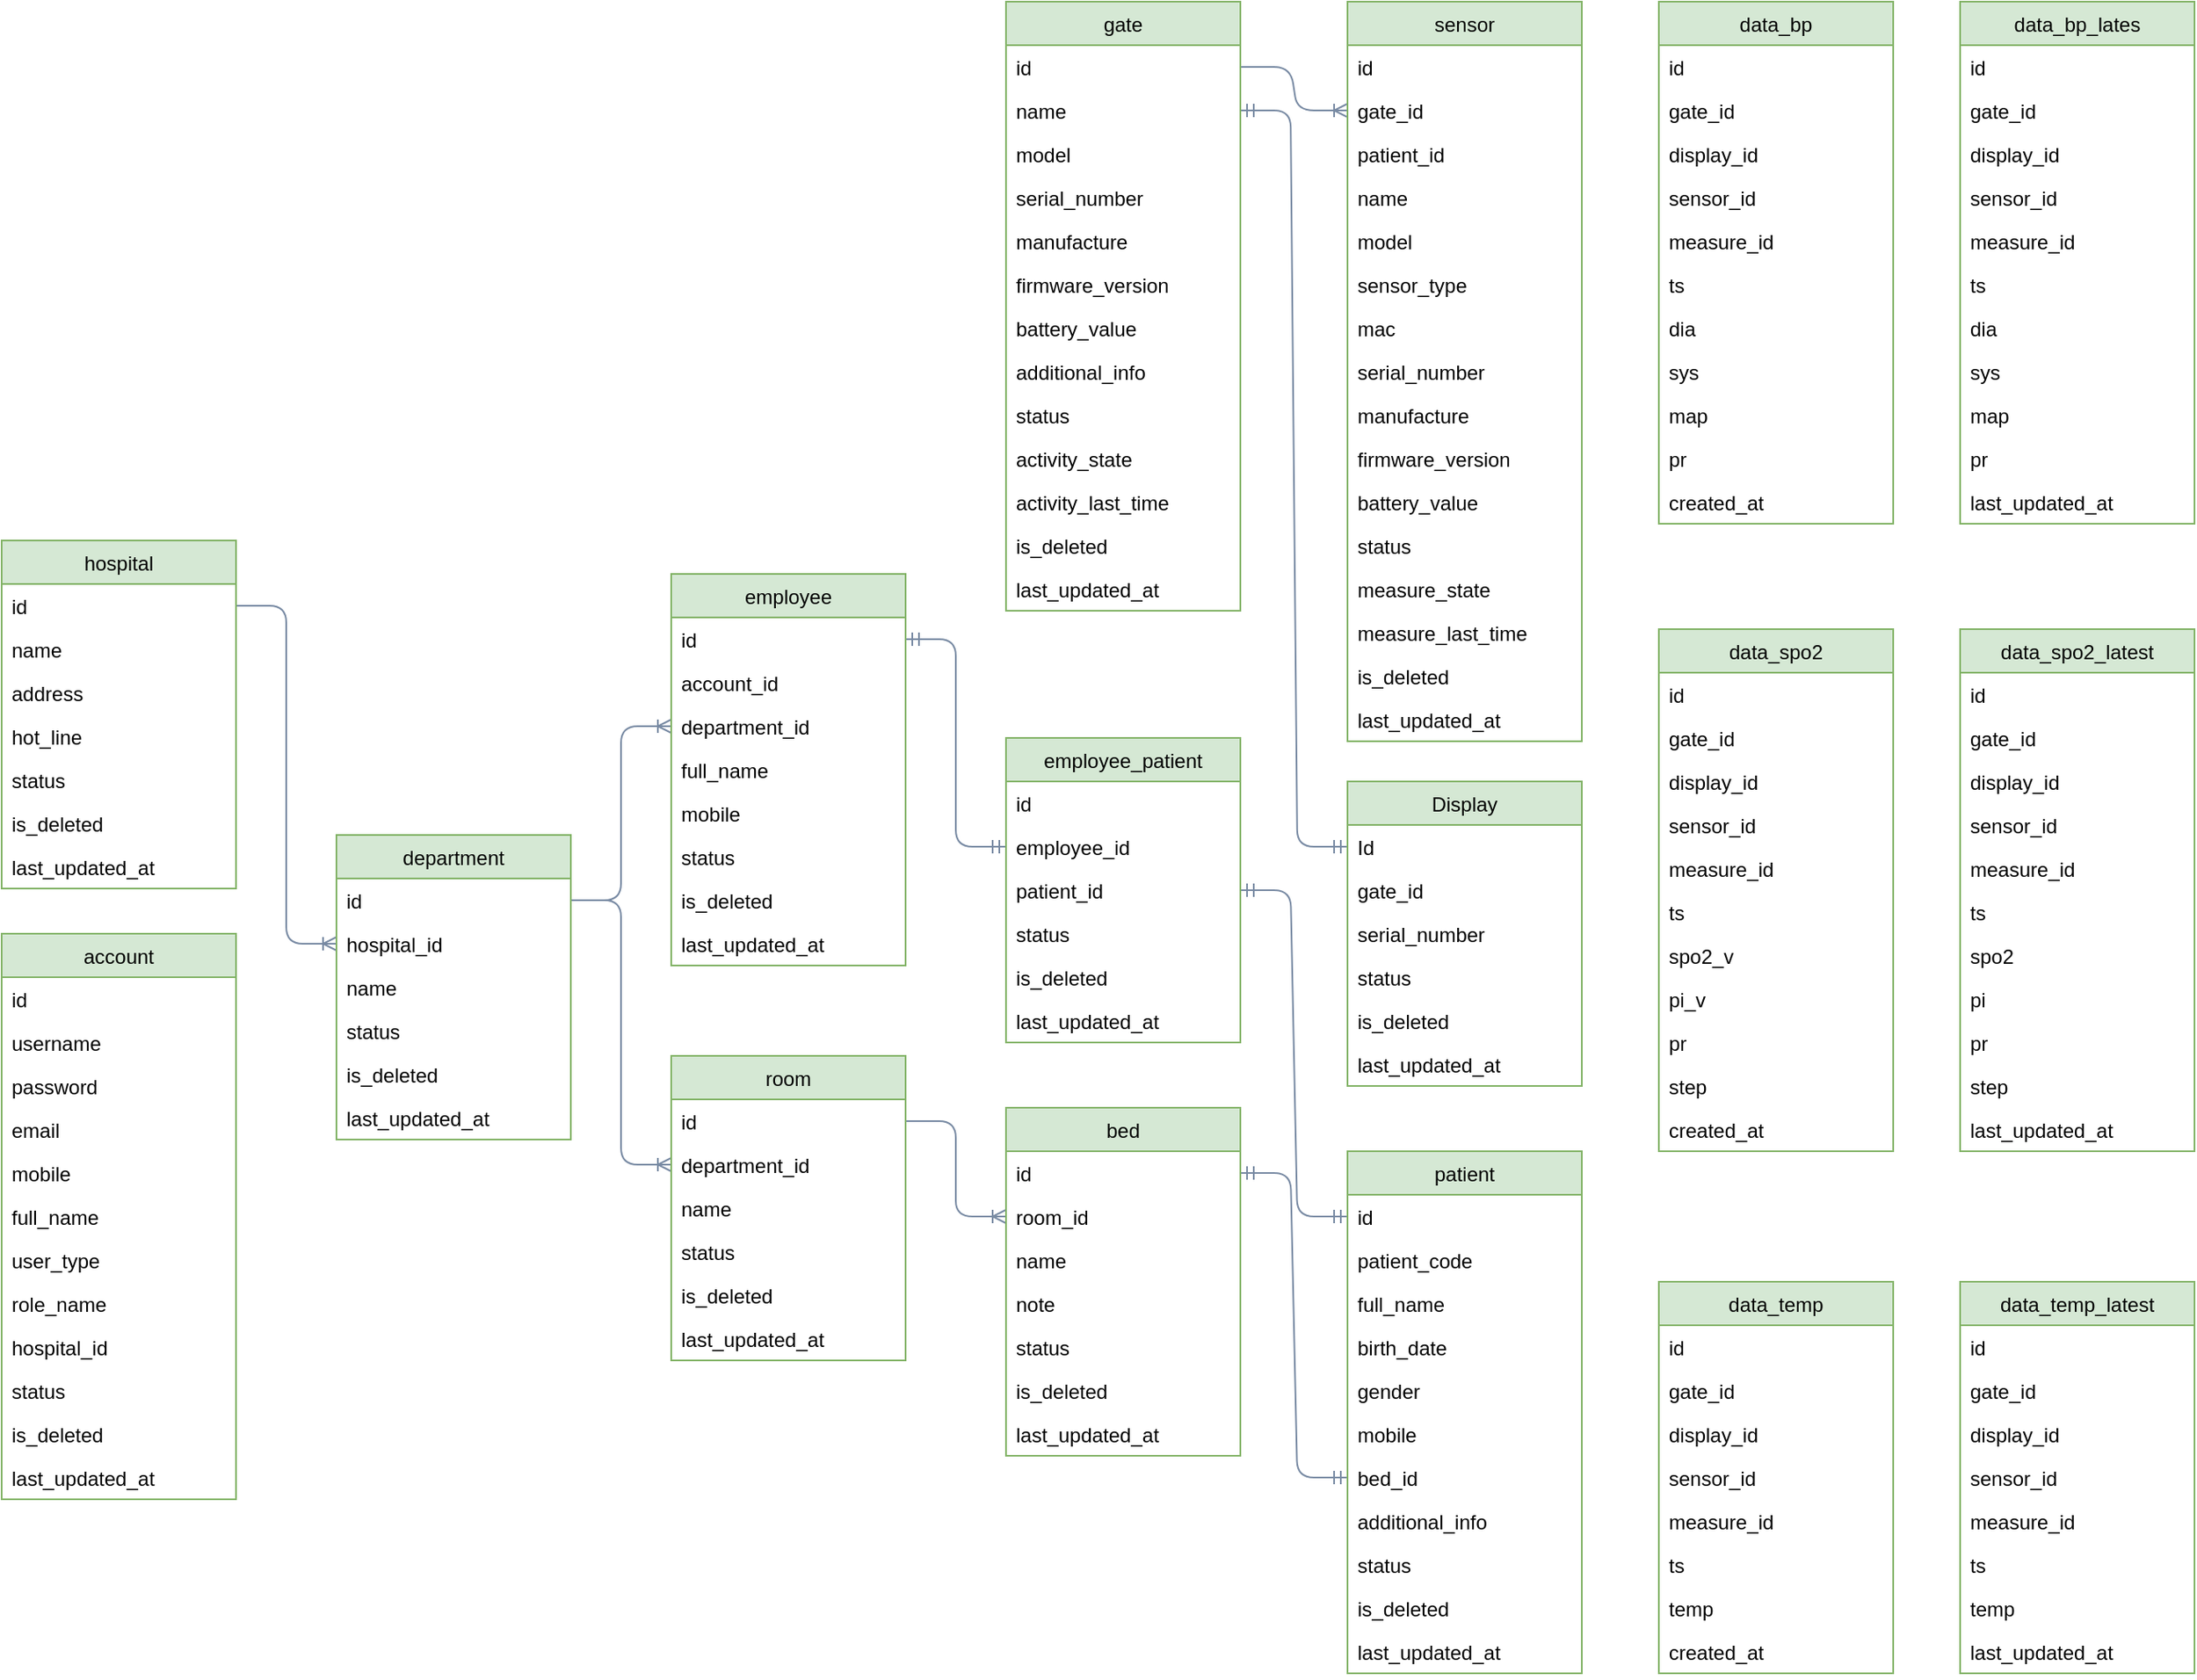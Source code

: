 <mxfile version="13.7.9" type="device"><diagram id="C5RBs43oDa-KdzZeNtuy" name="Page-1"><mxGraphModel dx="1851" dy="1761" grid="1" gridSize="10" guides="1" tooltips="1" connect="1" arrows="1" fold="1" page="1" pageScale="1" pageWidth="827" pageHeight="1169" math="0" shadow="0"><root><mxCell id="WIyWlLk6GJQsqaUBKTNV-0"/><mxCell id="WIyWlLk6GJQsqaUBKTNV-1" parent="WIyWlLk6GJQsqaUBKTNV-0"/><mxCell id="aF7vMDy2un4p1cmMdokC-149" style="edgeStyle=none;rounded=1;sketch=0;orthogonalLoop=1;jettySize=auto;html=1;exitX=0.75;exitY=0;exitDx=0;exitDy=0;strokeColor=#788AA3;fillColor=#B2C9AB;fontColor=#46495D;" parent="WIyWlLk6GJQsqaUBKTNV-1" source="aF7vMDy2un4p1cmMdokC-70" target="aF7vMDy2un4p1cmMdokC-70" edge="1"><mxGeometry relative="1" as="geometry"/></mxCell><mxCell id="aF7vMDy2un4p1cmMdokC-151" value="" style="edgeStyle=entityRelationEdgeStyle;fontSize=12;html=1;endArrow=ERmandOne;startArrow=ERmandOne;strokeColor=#788AA3;fillColor=#B2C9AB;exitX=1;exitY=0.5;exitDx=0;exitDy=0;entryX=0;entryY=0.5;entryDx=0;entryDy=0;" parent="WIyWlLk6GJQsqaUBKTNV-1" target="aF7vMDy2un4p1cmMdokC-33" edge="1"><mxGeometry width="100" height="100" relative="1" as="geometry"><mxPoint x="210" y="-235" as="sourcePoint"/><mxPoint x="70" y="-251" as="targetPoint"/></mxGeometry></mxCell><mxCell id="aF7vMDy2un4p1cmMdokC-152" value="" style="edgeStyle=entityRelationEdgeStyle;fontSize=12;html=1;endArrow=ERoneToMany;strokeColor=#788AA3;fillColor=#B2C9AB;exitX=1;exitY=0.5;exitDx=0;exitDy=0;entryX=0;entryY=0.5;entryDx=0;entryDy=0;" parent="WIyWlLk6GJQsqaUBKTNV-1" source="aF7vMDy2un4p1cmMdokC-119" target="aF7vMDy2un4p1cmMdokC-135" edge="1"><mxGeometry width="100" height="100" relative="1" as="geometry"><mxPoint x="200" y="210" as="sourcePoint"/><mxPoint x="300" y="110" as="targetPoint"/></mxGeometry></mxCell><mxCell id="aF7vMDy2un4p1cmMdokC-231" value="" style="edgeStyle=entityRelationEdgeStyle;fontSize=12;html=1;endArrow=ERmandOne;startArrow=ERmandOne;strokeColor=#788AA3;fillColor=#B2C9AB;exitX=1;exitY=0.5;exitDx=0;exitDy=0;entryX=0;entryY=0.5;entryDx=0;entryDy=0;" parent="WIyWlLk6GJQsqaUBKTNV-1" source="aF7vMDy2un4p1cmMdokC-210" target="aF7vMDy2un4p1cmMdokC-225" edge="1"><mxGeometry width="100" height="100" relative="1" as="geometry"><mxPoint x="140" y="350" as="sourcePoint"/><mxPoint x="240" y="250" as="targetPoint"/></mxGeometry></mxCell><mxCell id="aF7vMDy2un4p1cmMdokC-232" style="edgeStyle=none;rounded=1;sketch=0;orthogonalLoop=1;jettySize=auto;html=1;exitX=0.75;exitY=0;exitDx=0;exitDy=0;strokeColor=#788AA3;fillColor=#B2C9AB;fontColor=#46495D;" parent="WIyWlLk6GJQsqaUBKTNV-1" source="aF7vMDy2un4p1cmMdokC-223" target="aF7vMDy2un4p1cmMdokC-223" edge="1"><mxGeometry relative="1" as="geometry"/></mxCell><mxCell id="aF7vMDy2un4p1cmMdokC-233" value="" style="edgeStyle=entityRelationEdgeStyle;fontSize=12;html=1;endArrow=ERmandOne;startArrow=ERmandOne;strokeColor=#788AA3;fillColor=#B2C9AB;entryX=0;entryY=0.5;entryDx=0;entryDy=0;exitX=1;exitY=0.5;exitDx=0;exitDy=0;" parent="WIyWlLk6GJQsqaUBKTNV-1" source="aF7vMDy2un4p1cmMdokC-226" target="aF7vMDy2un4p1cmMdokC-184" edge="1"><mxGeometry width="100" height="100" relative="1" as="geometry"><mxPoint x="140" y="350" as="sourcePoint"/><mxPoint x="240" y="250" as="targetPoint"/></mxGeometry></mxCell><mxCell id="aF7vMDy2un4p1cmMdokC-251" value="" style="edgeStyle=entityRelationEdgeStyle;fontSize=12;html=1;endArrow=ERoneToMany;strokeColor=#788AA3;fillColor=#B2C9AB;entryX=0;entryY=0.5;entryDx=0;entryDy=0;" parent="WIyWlLk6GJQsqaUBKTNV-1" source="aF7vMDy2un4p1cmMdokC-235" target="aF7vMDy2un4p1cmMdokC-244" edge="1"><mxGeometry width="100" height="100" relative="1" as="geometry"><mxPoint x="10" y="567" as="sourcePoint"/><mxPoint x="110" y="467" as="targetPoint"/></mxGeometry></mxCell><mxCell id="aF7vMDy2un4p1cmMdokC-252" value="" style="edgeStyle=entityRelationEdgeStyle;fontSize=12;html=1;endArrow=ERmandOne;startArrow=ERmandOne;strokeColor=#788AA3;fillColor=#B2C9AB;exitX=1;exitY=0.5;exitDx=0;exitDy=0;entryX=0;entryY=0.5;entryDx=0;entryDy=0;" parent="WIyWlLk6GJQsqaUBKTNV-1" source="aF7vMDy2un4p1cmMdokC-243" target="aF7vMDy2un4p1cmMdokC-191" edge="1"><mxGeometry width="100" height="100" relative="1" as="geometry"><mxPoint x="220" y="550" as="sourcePoint"/><mxPoint x="320" y="450" as="targetPoint"/></mxGeometry></mxCell><mxCell id="aF7vMDy2un4p1cmMdokC-269" value="" style="edgeStyle=entityRelationEdgeStyle;fontSize=12;html=1;endArrow=ERoneToMany;strokeColor=#788AA3;fillColor=#B2C9AB;" parent="WIyWlLk6GJQsqaUBKTNV-1" source="aF7vMDy2un4p1cmMdokC-254" target="aF7vMDy2un4p1cmMdokC-263" edge="1"><mxGeometry width="100" height="100" relative="1" as="geometry"><mxPoint x="-240" y="100" as="sourcePoint"/><mxPoint x="-140" as="targetPoint"/></mxGeometry></mxCell><mxCell id="aF7vMDy2un4p1cmMdokC-242" value="bed" style="swimlane;fontStyle=0;childLayout=stackLayout;horizontal=1;startSize=26;fillColor=#d5e8d4;horizontalStack=0;resizeParent=1;resizeParentMax=0;resizeLast=0;collapsible=1;marginBottom=0;rounded=0;sketch=0;strokeColor=#82b366;" parent="WIyWlLk6GJQsqaUBKTNV-1" vertex="1"><mxGeometry x="70" y="361" width="140" height="208" as="geometry"/></mxCell><mxCell id="aF7vMDy2un4p1cmMdokC-243" value="id" style="text;strokeColor=none;fillColor=none;align=left;verticalAlign=top;spacingLeft=4;spacingRight=4;overflow=hidden;rotatable=0;points=[[0,0.5],[1,0.5]];portConstraint=eastwest;" parent="aF7vMDy2un4p1cmMdokC-242" vertex="1"><mxGeometry y="26" width="140" height="26" as="geometry"/></mxCell><mxCell id="aF7vMDy2un4p1cmMdokC-244" value="room_id" style="text;strokeColor=none;fillColor=none;align=left;verticalAlign=top;spacingLeft=4;spacingRight=4;overflow=hidden;rotatable=0;points=[[0,0.5],[1,0.5]];portConstraint=eastwest;" parent="aF7vMDy2un4p1cmMdokC-242" vertex="1"><mxGeometry y="52" width="140" height="26" as="geometry"/></mxCell><mxCell id="aF7vMDy2un4p1cmMdokC-245" value="name" style="text;strokeColor=none;fillColor=none;align=left;verticalAlign=top;spacingLeft=4;spacingRight=4;overflow=hidden;rotatable=0;points=[[0,0.5],[1,0.5]];portConstraint=eastwest;" parent="aF7vMDy2un4p1cmMdokC-242" vertex="1"><mxGeometry y="78" width="140" height="26" as="geometry"/></mxCell><mxCell id="aF7vMDy2un4p1cmMdokC-246" value="note" style="text;strokeColor=none;fillColor=none;align=left;verticalAlign=top;spacingLeft=4;spacingRight=4;overflow=hidden;rotatable=0;points=[[0,0.5],[1,0.5]];portConstraint=eastwest;" parent="aF7vMDy2un4p1cmMdokC-242" vertex="1"><mxGeometry y="104" width="140" height="26" as="geometry"/></mxCell><mxCell id="aF7vMDy2un4p1cmMdokC-247" value="status" style="text;strokeColor=none;fillColor=none;align=left;verticalAlign=top;spacingLeft=4;spacingRight=4;overflow=hidden;rotatable=0;points=[[0,0.5],[1,0.5]];portConstraint=eastwest;" parent="aF7vMDy2un4p1cmMdokC-242" vertex="1"><mxGeometry y="130" width="140" height="26" as="geometry"/></mxCell><mxCell id="aF7vMDy2un4p1cmMdokC-248" value="is_deleted" style="text;strokeColor=none;fillColor=none;align=left;verticalAlign=top;spacingLeft=4;spacingRight=4;overflow=hidden;rotatable=0;points=[[0,0.5],[1,0.5]];portConstraint=eastwest;" parent="aF7vMDy2un4p1cmMdokC-242" vertex="1"><mxGeometry y="156" width="140" height="26" as="geometry"/></mxCell><mxCell id="aF7vMDy2un4p1cmMdokC-249" value="last_updated_at" style="text;strokeColor=none;fillColor=none;align=left;verticalAlign=top;spacingLeft=4;spacingRight=4;overflow=hidden;rotatable=0;points=[[0,0.5],[1,0.5]];portConstraint=eastwest;" parent="aF7vMDy2un4p1cmMdokC-242" vertex="1"><mxGeometry y="182" width="140" height="26" as="geometry"/></mxCell><mxCell id="aF7vMDy2un4p1cmMdokC-223" value="employee_patient" style="swimlane;fontStyle=0;childLayout=stackLayout;horizontal=1;startSize=26;fillColor=#d5e8d4;horizontalStack=0;resizeParent=1;resizeParentMax=0;resizeLast=0;collapsible=1;marginBottom=0;rounded=0;sketch=0;strokeColor=#82b366;" parent="WIyWlLk6GJQsqaUBKTNV-1" vertex="1"><mxGeometry x="70" y="140" width="140" height="182" as="geometry"/></mxCell><mxCell id="aF7vMDy2un4p1cmMdokC-224" value="id" style="text;strokeColor=none;fillColor=none;align=left;verticalAlign=top;spacingLeft=4;spacingRight=4;overflow=hidden;rotatable=0;points=[[0,0.5],[1,0.5]];portConstraint=eastwest;" parent="aF7vMDy2un4p1cmMdokC-223" vertex="1"><mxGeometry y="26" width="140" height="26" as="geometry"/></mxCell><mxCell id="aF7vMDy2un4p1cmMdokC-225" value="employee_id" style="text;strokeColor=none;fillColor=none;align=left;verticalAlign=top;spacingLeft=4;spacingRight=4;overflow=hidden;rotatable=0;points=[[0,0.5],[1,0.5]];portConstraint=eastwest;" parent="aF7vMDy2un4p1cmMdokC-223" vertex="1"><mxGeometry y="52" width="140" height="26" as="geometry"/></mxCell><mxCell id="aF7vMDy2un4p1cmMdokC-226" value="patient_id" style="text;strokeColor=none;fillColor=none;align=left;verticalAlign=top;spacingLeft=4;spacingRight=4;overflow=hidden;rotatable=0;points=[[0,0.5],[1,0.5]];portConstraint=eastwest;" parent="aF7vMDy2un4p1cmMdokC-223" vertex="1"><mxGeometry y="78" width="140" height="26" as="geometry"/></mxCell><mxCell id="aF7vMDy2un4p1cmMdokC-227" value="status" style="text;strokeColor=none;fillColor=none;align=left;verticalAlign=top;spacingLeft=4;spacingRight=4;overflow=hidden;rotatable=0;points=[[0,0.5],[1,0.5]];portConstraint=eastwest;" parent="aF7vMDy2un4p1cmMdokC-223" vertex="1"><mxGeometry y="104" width="140" height="26" as="geometry"/></mxCell><mxCell id="aF7vMDy2un4p1cmMdokC-228" value="is_deleted" style="text;strokeColor=none;fillColor=none;align=left;verticalAlign=top;spacingLeft=4;spacingRight=4;overflow=hidden;rotatable=0;points=[[0,0.5],[1,0.5]];portConstraint=eastwest;" parent="aF7vMDy2un4p1cmMdokC-223" vertex="1"><mxGeometry y="130" width="140" height="26" as="geometry"/></mxCell><mxCell id="aF7vMDy2un4p1cmMdokC-229" value="last_updated_at" style="text;strokeColor=none;fillColor=none;align=left;verticalAlign=top;spacingLeft=4;spacingRight=4;overflow=hidden;rotatable=0;points=[[0,0.5],[1,0.5]];portConstraint=eastwest;" parent="aF7vMDy2un4p1cmMdokC-223" vertex="1"><mxGeometry y="156" width="140" height="26" as="geometry"/></mxCell><mxCell id="aF7vMDy2un4p1cmMdokC-272" value="" style="edgeStyle=entityRelationEdgeStyle;fontSize=12;html=1;endArrow=ERoneToMany;strokeColor=#788AA3;fillColor=#B2C9AB;entryX=0;entryY=0.5;entryDx=0;entryDy=0;" parent="WIyWlLk6GJQsqaUBKTNV-1" source="aF7vMDy2un4p1cmMdokC-262" target="aF7vMDy2un4p1cmMdokC-236" edge="1"><mxGeometry width="100" height="100" relative="1" as="geometry"><mxPoint x="-200" y="461" as="sourcePoint"/><mxPoint x="-100" y="361" as="targetPoint"/></mxGeometry></mxCell><mxCell id="aF7vMDy2un4p1cmMdokC-234" value="room" style="swimlane;fontStyle=0;childLayout=stackLayout;horizontal=1;startSize=26;fillColor=#d5e8d4;horizontalStack=0;resizeParent=1;resizeParentMax=0;resizeLast=0;collapsible=1;marginBottom=0;rounded=0;sketch=0;strokeColor=#82b366;" parent="WIyWlLk6GJQsqaUBKTNV-1" vertex="1"><mxGeometry x="-130" y="330" width="140" height="182" as="geometry"/></mxCell><mxCell id="aF7vMDy2un4p1cmMdokC-235" value="id" style="text;strokeColor=none;fillColor=none;align=left;verticalAlign=top;spacingLeft=4;spacingRight=4;overflow=hidden;rotatable=0;points=[[0,0.5],[1,0.5]];portConstraint=eastwest;" parent="aF7vMDy2un4p1cmMdokC-234" vertex="1"><mxGeometry y="26" width="140" height="26" as="geometry"/></mxCell><mxCell id="aF7vMDy2un4p1cmMdokC-236" value="department_id" style="text;strokeColor=none;fillColor=none;align=left;verticalAlign=top;spacingLeft=4;spacingRight=4;overflow=hidden;rotatable=0;points=[[0,0.5],[1,0.5]];portConstraint=eastwest;" parent="aF7vMDy2un4p1cmMdokC-234" vertex="1"><mxGeometry y="52" width="140" height="26" as="geometry"/></mxCell><mxCell id="aF7vMDy2un4p1cmMdokC-237" value="name" style="text;strokeColor=none;fillColor=none;align=left;verticalAlign=top;spacingLeft=4;spacingRight=4;overflow=hidden;rotatable=0;points=[[0,0.5],[1,0.5]];portConstraint=eastwest;" parent="aF7vMDy2un4p1cmMdokC-234" vertex="1"><mxGeometry y="78" width="140" height="26" as="geometry"/></mxCell><mxCell id="aF7vMDy2un4p1cmMdokC-238" value="status" style="text;strokeColor=none;fillColor=none;align=left;verticalAlign=top;spacingLeft=4;spacingRight=4;overflow=hidden;rotatable=0;points=[[0,0.5],[1,0.5]];portConstraint=eastwest;" parent="aF7vMDy2un4p1cmMdokC-234" vertex="1"><mxGeometry y="104" width="140" height="26" as="geometry"/></mxCell><mxCell id="aF7vMDy2un4p1cmMdokC-239" value="is_deleted" style="text;strokeColor=none;fillColor=none;align=left;verticalAlign=top;spacingLeft=4;spacingRight=4;overflow=hidden;rotatable=0;points=[[0,0.5],[1,0.5]];portConstraint=eastwest;" parent="aF7vMDy2un4p1cmMdokC-234" vertex="1"><mxGeometry y="130" width="140" height="26" as="geometry"/></mxCell><mxCell id="aF7vMDy2un4p1cmMdokC-240" value="last_updated_at" style="text;strokeColor=none;fillColor=none;align=left;verticalAlign=top;spacingLeft=4;spacingRight=4;overflow=hidden;rotatable=0;points=[[0,0.5],[1,0.5]];portConstraint=eastwest;" parent="aF7vMDy2un4p1cmMdokC-234" vertex="1"><mxGeometry y="156" width="140" height="26" as="geometry"/></mxCell><mxCell id="aF7vMDy2un4p1cmMdokC-273" value="" style="edgeStyle=entityRelationEdgeStyle;fontSize=12;html=1;endArrow=ERoneToMany;strokeColor=#788AA3;fillColor=#B2C9AB;entryX=0;entryY=0.5;entryDx=0;entryDy=0;" parent="WIyWlLk6GJQsqaUBKTNV-1" source="aF7vMDy2un4p1cmMdokC-262" target="aF7vMDy2un4p1cmMdokC-211" edge="1"><mxGeometry width="100" height="100" relative="1" as="geometry"><mxPoint x="-20" y="300" as="sourcePoint"/><mxPoint x="80" y="200" as="targetPoint"/></mxGeometry></mxCell><mxCell id="aF7vMDy2un4p1cmMdokC-209" value="employee" style="swimlane;fontStyle=0;childLayout=stackLayout;horizontal=1;startSize=26;fillColor=#d5e8d4;horizontalStack=0;resizeParent=1;resizeParentMax=0;resizeLast=0;collapsible=1;marginBottom=0;rounded=0;sketch=0;strokeColor=#82b366;" parent="WIyWlLk6GJQsqaUBKTNV-1" vertex="1"><mxGeometry x="-130" y="42" width="140" height="234" as="geometry"/></mxCell><mxCell id="aF7vMDy2un4p1cmMdokC-210" value="id" style="text;strokeColor=none;fillColor=none;align=left;verticalAlign=top;spacingLeft=4;spacingRight=4;overflow=hidden;rotatable=0;points=[[0,0.5],[1,0.5]];portConstraint=eastwest;" parent="aF7vMDy2un4p1cmMdokC-209" vertex="1"><mxGeometry y="26" width="140" height="26" as="geometry"/></mxCell><mxCell id="o5T2dNZDBb6iiyKHOtlo-0" value="account_id" style="text;strokeColor=none;fillColor=none;align=left;verticalAlign=top;spacingLeft=4;spacingRight=4;overflow=hidden;rotatable=0;points=[[0,0.5],[1,0.5]];portConstraint=eastwest;" parent="aF7vMDy2un4p1cmMdokC-209" vertex="1"><mxGeometry y="52" width="140" height="26" as="geometry"/></mxCell><mxCell id="aF7vMDy2un4p1cmMdokC-211" value="department_id" style="text;strokeColor=none;fillColor=none;align=left;verticalAlign=top;spacingLeft=4;spacingRight=4;overflow=hidden;rotatable=0;points=[[0,0.5],[1,0.5]];portConstraint=eastwest;" parent="aF7vMDy2un4p1cmMdokC-209" vertex="1"><mxGeometry y="78" width="140" height="26" as="geometry"/></mxCell><mxCell id="aF7vMDy2un4p1cmMdokC-212" value="full_name" style="text;strokeColor=none;fillColor=none;align=left;verticalAlign=top;spacingLeft=4;spacingRight=4;overflow=hidden;rotatable=0;points=[[0,0.5],[1,0.5]];portConstraint=eastwest;" parent="aF7vMDy2un4p1cmMdokC-209" vertex="1"><mxGeometry y="104" width="140" height="26" as="geometry"/></mxCell><mxCell id="aF7vMDy2un4p1cmMdokC-213" value="mobile" style="text;strokeColor=none;fillColor=none;align=left;verticalAlign=top;spacingLeft=4;spacingRight=4;overflow=hidden;rotatable=0;points=[[0,0.5],[1,0.5]];portConstraint=eastwest;" parent="aF7vMDy2un4p1cmMdokC-209" vertex="1"><mxGeometry y="130" width="140" height="26" as="geometry"/></mxCell><mxCell id="aF7vMDy2un4p1cmMdokC-214" value="status" style="text;strokeColor=none;fillColor=none;align=left;verticalAlign=top;spacingLeft=4;spacingRight=4;overflow=hidden;rotatable=0;points=[[0,0.5],[1,0.5]];portConstraint=eastwest;" parent="aF7vMDy2un4p1cmMdokC-209" vertex="1"><mxGeometry y="156" width="140" height="26" as="geometry"/></mxCell><mxCell id="aF7vMDy2un4p1cmMdokC-215" value="is_deleted" style="text;strokeColor=none;fillColor=none;align=left;verticalAlign=top;spacingLeft=4;spacingRight=4;overflow=hidden;rotatable=0;points=[[0,0.5],[1,0.5]];portConstraint=eastwest;" parent="aF7vMDy2un4p1cmMdokC-209" vertex="1"><mxGeometry y="182" width="140" height="26" as="geometry"/></mxCell><mxCell id="aF7vMDy2un4p1cmMdokC-216" value="last_updated_at" style="text;strokeColor=none;fillColor=none;align=left;verticalAlign=top;spacingLeft=4;spacingRight=4;overflow=hidden;rotatable=0;points=[[0,0.5],[1,0.5]];portConstraint=eastwest;" parent="aF7vMDy2un4p1cmMdokC-209" vertex="1"><mxGeometry y="208" width="140" height="26" as="geometry"/></mxCell><mxCell id="aF7vMDy2un4p1cmMdokC-261" value="department" style="swimlane;fontStyle=0;childLayout=stackLayout;horizontal=1;startSize=26;fillColor=#d5e8d4;horizontalStack=0;resizeParent=1;resizeParentMax=0;resizeLast=0;collapsible=1;marginBottom=0;rounded=0;sketch=0;strokeColor=#82b366;" parent="WIyWlLk6GJQsqaUBKTNV-1" vertex="1"><mxGeometry x="-330" y="198" width="140" height="182" as="geometry"/></mxCell><mxCell id="aF7vMDy2un4p1cmMdokC-262" value="id" style="text;strokeColor=none;fillColor=none;align=left;verticalAlign=top;spacingLeft=4;spacingRight=4;overflow=hidden;rotatable=0;points=[[0,0.5],[1,0.5]];portConstraint=eastwest;" parent="aF7vMDy2un4p1cmMdokC-261" vertex="1"><mxGeometry y="26" width="140" height="26" as="geometry"/></mxCell><mxCell id="aF7vMDy2un4p1cmMdokC-263" value="hospital_id" style="text;strokeColor=none;fillColor=none;align=left;verticalAlign=top;spacingLeft=4;spacingRight=4;overflow=hidden;rotatable=0;points=[[0,0.5],[1,0.5]];portConstraint=eastwest;" parent="aF7vMDy2un4p1cmMdokC-261" vertex="1"><mxGeometry y="52" width="140" height="26" as="geometry"/></mxCell><mxCell id="aF7vMDy2un4p1cmMdokC-264" value="name" style="text;strokeColor=none;fillColor=none;align=left;verticalAlign=top;spacingLeft=4;spacingRight=4;overflow=hidden;rotatable=0;points=[[0,0.5],[1,0.5]];portConstraint=eastwest;" parent="aF7vMDy2un4p1cmMdokC-261" vertex="1"><mxGeometry y="78" width="140" height="26" as="geometry"/></mxCell><mxCell id="aF7vMDy2un4p1cmMdokC-265" value="status" style="text;strokeColor=none;fillColor=none;align=left;verticalAlign=top;spacingLeft=4;spacingRight=4;overflow=hidden;rotatable=0;points=[[0,0.5],[1,0.5]];portConstraint=eastwest;" parent="aF7vMDy2un4p1cmMdokC-261" vertex="1"><mxGeometry y="104" width="140" height="26" as="geometry"/></mxCell><mxCell id="aF7vMDy2un4p1cmMdokC-266" value="is_deleted" style="text;strokeColor=none;fillColor=none;align=left;verticalAlign=top;spacingLeft=4;spacingRight=4;overflow=hidden;rotatable=0;points=[[0,0.5],[1,0.5]];portConstraint=eastwest;" parent="aF7vMDy2un4p1cmMdokC-261" vertex="1"><mxGeometry y="130" width="140" height="26" as="geometry"/></mxCell><mxCell id="aF7vMDy2un4p1cmMdokC-267" value="last_updated_at" style="text;strokeColor=none;fillColor=none;align=left;verticalAlign=top;spacingLeft=4;spacingRight=4;overflow=hidden;rotatable=0;points=[[0,0.5],[1,0.5]];portConstraint=eastwest;" parent="aF7vMDy2un4p1cmMdokC-261" vertex="1"><mxGeometry y="156" width="140" height="26" as="geometry"/></mxCell><mxCell id="aF7vMDy2un4p1cmMdokC-253" value="hospital" style="swimlane;fontStyle=0;childLayout=stackLayout;horizontal=1;startSize=26;fillColor=#d5e8d4;horizontalStack=0;resizeParent=1;resizeParentMax=0;resizeLast=0;collapsible=1;marginBottom=0;rounded=0;sketch=0;strokeColor=#82b366;" parent="WIyWlLk6GJQsqaUBKTNV-1" vertex="1"><mxGeometry x="-530" y="22" width="140" height="208" as="geometry"/></mxCell><mxCell id="aF7vMDy2un4p1cmMdokC-254" value="id" style="text;strokeColor=none;fillColor=none;align=left;verticalAlign=top;spacingLeft=4;spacingRight=4;overflow=hidden;rotatable=0;points=[[0,0.5],[1,0.5]];portConstraint=eastwest;" parent="aF7vMDy2un4p1cmMdokC-253" vertex="1"><mxGeometry y="26" width="140" height="26" as="geometry"/></mxCell><mxCell id="aF7vMDy2un4p1cmMdokC-255" value="name" style="text;strokeColor=none;fillColor=none;align=left;verticalAlign=top;spacingLeft=4;spacingRight=4;overflow=hidden;rotatable=0;points=[[0,0.5],[1,0.5]];portConstraint=eastwest;" parent="aF7vMDy2un4p1cmMdokC-253" vertex="1"><mxGeometry y="52" width="140" height="26" as="geometry"/></mxCell><mxCell id="aF7vMDy2un4p1cmMdokC-256" value="address" style="text;strokeColor=none;fillColor=none;align=left;verticalAlign=top;spacingLeft=4;spacingRight=4;overflow=hidden;rotatable=0;points=[[0,0.5],[1,0.5]];portConstraint=eastwest;" parent="aF7vMDy2un4p1cmMdokC-253" vertex="1"><mxGeometry y="78" width="140" height="26" as="geometry"/></mxCell><mxCell id="aF7vMDy2un4p1cmMdokC-257" value="hot_line" style="text;strokeColor=none;fillColor=none;align=left;verticalAlign=top;spacingLeft=4;spacingRight=4;overflow=hidden;rotatable=0;points=[[0,0.5],[1,0.5]];portConstraint=eastwest;" parent="aF7vMDy2un4p1cmMdokC-253" vertex="1"><mxGeometry y="104" width="140" height="26" as="geometry"/></mxCell><mxCell id="aF7vMDy2un4p1cmMdokC-258" value="status" style="text;strokeColor=none;fillColor=none;align=left;verticalAlign=top;spacingLeft=4;spacingRight=4;overflow=hidden;rotatable=0;points=[[0,0.5],[1,0.5]];portConstraint=eastwest;" parent="aF7vMDy2un4p1cmMdokC-253" vertex="1"><mxGeometry y="130" width="140" height="26" as="geometry"/></mxCell><mxCell id="aF7vMDy2un4p1cmMdokC-259" value="is_deleted" style="text;strokeColor=none;fillColor=none;align=left;verticalAlign=top;spacingLeft=4;spacingRight=4;overflow=hidden;rotatable=0;points=[[0,0.5],[1,0.5]];portConstraint=eastwest;" parent="aF7vMDy2un4p1cmMdokC-253" vertex="1"><mxGeometry y="156" width="140" height="26" as="geometry"/></mxCell><mxCell id="aF7vMDy2un4p1cmMdokC-260" value="last_updated_at" style="text;strokeColor=none;fillColor=none;align=left;verticalAlign=top;spacingLeft=4;spacingRight=4;overflow=hidden;rotatable=0;points=[[0,0.5],[1,0.5]];portConstraint=eastwest;" parent="aF7vMDy2un4p1cmMdokC-253" vertex="1"><mxGeometry y="182" width="140" height="26" as="geometry"/></mxCell><mxCell id="aF7vMDy2un4p1cmMdokC-167" value="account" style="swimlane;fontStyle=0;childLayout=stackLayout;horizontal=1;startSize=26;fillColor=#d5e8d4;horizontalStack=0;resizeParent=1;resizeParentMax=0;resizeLast=0;collapsible=1;marginBottom=0;rounded=0;sketch=0;strokeColor=#82b366;" parent="WIyWlLk6GJQsqaUBKTNV-1" vertex="1"><mxGeometry x="-530" y="257" width="140" height="338" as="geometry"/></mxCell><mxCell id="aF7vMDy2un4p1cmMdokC-168" value="id" style="text;strokeColor=none;fillColor=none;align=left;verticalAlign=top;spacingLeft=4;spacingRight=4;overflow=hidden;rotatable=0;points=[[0,0.5],[1,0.5]];portConstraint=eastwest;" parent="aF7vMDy2un4p1cmMdokC-167" vertex="1"><mxGeometry y="26" width="140" height="26" as="geometry"/></mxCell><mxCell id="Xx6emduMgIqk8ZGMCNIR-0" value="username" style="text;strokeColor=none;fillColor=none;align=left;verticalAlign=top;spacingLeft=4;spacingRight=4;overflow=hidden;rotatable=0;points=[[0,0.5],[1,0.5]];portConstraint=eastwest;" vertex="1" parent="aF7vMDy2un4p1cmMdokC-167"><mxGeometry y="52" width="140" height="26" as="geometry"/></mxCell><mxCell id="aF7vMDy2un4p1cmMdokC-170" value="password" style="text;strokeColor=none;fillColor=none;align=left;verticalAlign=top;spacingLeft=4;spacingRight=4;overflow=hidden;rotatable=0;points=[[0,0.5],[1,0.5]];portConstraint=eastwest;" parent="aF7vMDy2un4p1cmMdokC-167" vertex="1"><mxGeometry y="78" width="140" height="26" as="geometry"/></mxCell><mxCell id="aF7vMDy2un4p1cmMdokC-169" value="email" style="text;strokeColor=none;fillColor=none;align=left;verticalAlign=top;spacingLeft=4;spacingRight=4;overflow=hidden;rotatable=0;points=[[0,0.5],[1,0.5]];portConstraint=eastwest;" parent="aF7vMDy2un4p1cmMdokC-167" vertex="1"><mxGeometry y="104" width="140" height="26" as="geometry"/></mxCell><mxCell id="aF7vMDy2un4p1cmMdokC-171" value="mobile" style="text;strokeColor=none;fillColor=none;align=left;verticalAlign=top;spacingLeft=4;spacingRight=4;overflow=hidden;rotatable=0;points=[[0,0.5],[1,0.5]];portConstraint=eastwest;" parent="aF7vMDy2un4p1cmMdokC-167" vertex="1"><mxGeometry y="130" width="140" height="26" as="geometry"/></mxCell><mxCell id="aF7vMDy2un4p1cmMdokC-172" value="full_name" style="text;strokeColor=none;fillColor=none;align=left;verticalAlign=top;spacingLeft=4;spacingRight=4;overflow=hidden;rotatable=0;points=[[0,0.5],[1,0.5]];portConstraint=eastwest;" parent="aF7vMDy2un4p1cmMdokC-167" vertex="1"><mxGeometry y="156" width="140" height="26" as="geometry"/></mxCell><mxCell id="aF7vMDy2un4p1cmMdokC-173" value="user_type" style="text;strokeColor=none;fillColor=none;align=left;verticalAlign=top;spacingLeft=4;spacingRight=4;overflow=hidden;rotatable=0;points=[[0,0.5],[1,0.5]];portConstraint=eastwest;" parent="aF7vMDy2un4p1cmMdokC-167" vertex="1"><mxGeometry y="182" width="140" height="26" as="geometry"/></mxCell><mxCell id="aF7vMDy2un4p1cmMdokC-174" value="role_name" style="text;strokeColor=none;fillColor=none;align=left;verticalAlign=top;spacingLeft=4;spacingRight=4;overflow=hidden;rotatable=0;points=[[0,0.5],[1,0.5]];portConstraint=eastwest;" parent="aF7vMDy2un4p1cmMdokC-167" vertex="1"><mxGeometry y="208" width="140" height="26" as="geometry"/></mxCell><mxCell id="aF7vMDy2un4p1cmMdokC-175" value="hospital_id" style="text;strokeColor=none;fillColor=none;align=left;verticalAlign=top;spacingLeft=4;spacingRight=4;overflow=hidden;rotatable=0;points=[[0,0.5],[1,0.5]];portConstraint=eastwest;" parent="aF7vMDy2un4p1cmMdokC-167" vertex="1"><mxGeometry y="234" width="140" height="26" as="geometry"/></mxCell><mxCell id="aF7vMDy2un4p1cmMdokC-176" value="status" style="text;strokeColor=none;fillColor=none;align=left;verticalAlign=top;spacingLeft=4;spacingRight=4;overflow=hidden;rotatable=0;points=[[0,0.5],[1,0.5]];portConstraint=eastwest;" parent="aF7vMDy2un4p1cmMdokC-167" vertex="1"><mxGeometry y="260" width="140" height="26" as="geometry"/></mxCell><mxCell id="aF7vMDy2un4p1cmMdokC-177" value="is_deleted" style="text;strokeColor=none;fillColor=none;align=left;verticalAlign=top;spacingLeft=4;spacingRight=4;overflow=hidden;rotatable=0;points=[[0,0.5],[1,0.5]];portConstraint=eastwest;" parent="aF7vMDy2un4p1cmMdokC-167" vertex="1"><mxGeometry y="286" width="140" height="26" as="geometry"/></mxCell><mxCell id="aF7vMDy2un4p1cmMdokC-178" value="last_updated_at" style="text;strokeColor=none;fillColor=none;align=left;verticalAlign=top;spacingLeft=4;spacingRight=4;overflow=hidden;rotatable=0;points=[[0,0.5],[1,0.5]];portConstraint=eastwest;" parent="aF7vMDy2un4p1cmMdokC-167" vertex="1"><mxGeometry y="312" width="140" height="26" as="geometry"/></mxCell><mxCell id="aF7vMDy2un4p1cmMdokC-118" value="gate" style="swimlane;fontStyle=0;childLayout=stackLayout;horizontal=1;startSize=26;fillColor=#d5e8d4;horizontalStack=0;resizeParent=1;resizeParentMax=0;resizeLast=0;collapsible=1;marginBottom=0;rounded=0;sketch=0;strokeColor=#82b366;" parent="WIyWlLk6GJQsqaUBKTNV-1" vertex="1"><mxGeometry x="70" y="-300" width="140" height="364" as="geometry"/></mxCell><mxCell id="aF7vMDy2un4p1cmMdokC-119" value="id" style="text;strokeColor=none;fillColor=none;align=left;verticalAlign=top;spacingLeft=4;spacingRight=4;overflow=hidden;rotatable=0;points=[[0,0.5],[1,0.5]];portConstraint=eastwest;" parent="aF7vMDy2un4p1cmMdokC-118" vertex="1"><mxGeometry y="26" width="140" height="26" as="geometry"/></mxCell><mxCell id="aF7vMDy2un4p1cmMdokC-121" value="name" style="text;strokeColor=none;fillColor=none;align=left;verticalAlign=top;spacingLeft=4;spacingRight=4;overflow=hidden;rotatable=0;points=[[0,0.5],[1,0.5]];portConstraint=eastwest;" parent="aF7vMDy2un4p1cmMdokC-118" vertex="1"><mxGeometry y="52" width="140" height="26" as="geometry"/></mxCell><mxCell id="aF7vMDy2un4p1cmMdokC-122" value="model" style="text;strokeColor=none;fillColor=none;align=left;verticalAlign=top;spacingLeft=4;spacingRight=4;overflow=hidden;rotatable=0;points=[[0,0.5],[1,0.5]];portConstraint=eastwest;" parent="aF7vMDy2un4p1cmMdokC-118" vertex="1"><mxGeometry y="78" width="140" height="26" as="geometry"/></mxCell><mxCell id="aF7vMDy2un4p1cmMdokC-123" value="serial_number" style="text;strokeColor=none;fillColor=none;align=left;verticalAlign=top;spacingLeft=4;spacingRight=4;overflow=hidden;rotatable=0;points=[[0,0.5],[1,0.5]];portConstraint=eastwest;" parent="aF7vMDy2un4p1cmMdokC-118" vertex="1"><mxGeometry y="104" width="140" height="26" as="geometry"/></mxCell><mxCell id="aF7vMDy2un4p1cmMdokC-124" value="manufacture" style="text;strokeColor=none;fillColor=none;align=left;verticalAlign=top;spacingLeft=4;spacingRight=4;overflow=hidden;rotatable=0;points=[[0,0.5],[1,0.5]];portConstraint=eastwest;" parent="aF7vMDy2un4p1cmMdokC-118" vertex="1"><mxGeometry y="130" width="140" height="26" as="geometry"/></mxCell><mxCell id="aF7vMDy2un4p1cmMdokC-125" value="firmware_version" style="text;strokeColor=none;fillColor=none;align=left;verticalAlign=top;spacingLeft=4;spacingRight=4;overflow=hidden;rotatable=0;points=[[0,0.5],[1,0.5]];portConstraint=eastwest;" parent="aF7vMDy2un4p1cmMdokC-118" vertex="1"><mxGeometry y="156" width="140" height="26" as="geometry"/></mxCell><mxCell id="aF7vMDy2un4p1cmMdokC-126" value="battery_value" style="text;strokeColor=none;fillColor=none;align=left;verticalAlign=top;spacingLeft=4;spacingRight=4;overflow=hidden;rotatable=0;points=[[0,0.5],[1,0.5]];portConstraint=eastwest;" parent="aF7vMDy2un4p1cmMdokC-118" vertex="1"><mxGeometry y="182" width="140" height="26" as="geometry"/></mxCell><mxCell id="aF7vMDy2un4p1cmMdokC-127" value="additional_info" style="text;strokeColor=none;fillColor=none;align=left;verticalAlign=top;spacingLeft=4;spacingRight=4;overflow=hidden;rotatable=0;points=[[0,0.5],[1,0.5]];portConstraint=eastwest;" parent="aF7vMDy2un4p1cmMdokC-118" vertex="1"><mxGeometry y="208" width="140" height="26" as="geometry"/></mxCell><mxCell id="aF7vMDy2un4p1cmMdokC-128" value="status" style="text;strokeColor=none;fillColor=none;align=left;verticalAlign=top;spacingLeft=4;spacingRight=4;overflow=hidden;rotatable=0;points=[[0,0.5],[1,0.5]];portConstraint=eastwest;" parent="aF7vMDy2un4p1cmMdokC-118" vertex="1"><mxGeometry y="234" width="140" height="26" as="geometry"/></mxCell><mxCell id="aF7vMDy2un4p1cmMdokC-129" value="activity_state" style="text;strokeColor=none;fillColor=none;align=left;verticalAlign=top;spacingLeft=4;spacingRight=4;overflow=hidden;rotatable=0;points=[[0,0.5],[1,0.5]];portConstraint=eastwest;" parent="aF7vMDy2un4p1cmMdokC-118" vertex="1"><mxGeometry y="260" width="140" height="26" as="geometry"/></mxCell><mxCell id="aF7vMDy2un4p1cmMdokC-130" value="activity_last_time" style="text;strokeColor=none;fillColor=none;align=left;verticalAlign=top;spacingLeft=4;spacingRight=4;overflow=hidden;rotatable=0;points=[[0,0.5],[1,0.5]];portConstraint=eastwest;" parent="aF7vMDy2un4p1cmMdokC-118" vertex="1"><mxGeometry y="286" width="140" height="26" as="geometry"/></mxCell><mxCell id="aF7vMDy2un4p1cmMdokC-131" value="is_deleted" style="text;strokeColor=none;fillColor=none;align=left;verticalAlign=top;spacingLeft=4;spacingRight=4;overflow=hidden;rotatable=0;points=[[0,0.5],[1,0.5]];portConstraint=eastwest;" parent="aF7vMDy2un4p1cmMdokC-118" vertex="1"><mxGeometry y="312" width="140" height="26" as="geometry"/></mxCell><mxCell id="aF7vMDy2un4p1cmMdokC-132" value="last_updated_at" style="text;strokeColor=none;fillColor=none;align=left;verticalAlign=top;spacingLeft=4;spacingRight=4;overflow=hidden;rotatable=0;points=[[0,0.5],[1,0.5]];portConstraint=eastwest;" parent="aF7vMDy2un4p1cmMdokC-118" vertex="1"><mxGeometry y="338" width="140" height="26" as="geometry"/></mxCell><mxCell id="aF7vMDy2un4p1cmMdokC-133" value="sensor" style="swimlane;fontStyle=0;childLayout=stackLayout;horizontal=1;startSize=26;fillColor=#d5e8d4;horizontalStack=0;resizeParent=1;resizeParentMax=0;resizeLast=0;collapsible=1;marginBottom=0;rounded=0;sketch=0;strokeColor=#82b366;" parent="WIyWlLk6GJQsqaUBKTNV-1" vertex="1"><mxGeometry x="274" y="-300" width="140" height="442" as="geometry"/></mxCell><mxCell id="aF7vMDy2un4p1cmMdokC-134" value="id" style="text;strokeColor=none;fillColor=none;align=left;verticalAlign=top;spacingLeft=4;spacingRight=4;overflow=hidden;rotatable=0;points=[[0,0.5],[1,0.5]];portConstraint=eastwest;" parent="aF7vMDy2un4p1cmMdokC-133" vertex="1"><mxGeometry y="26" width="140" height="26" as="geometry"/></mxCell><mxCell id="aF7vMDy2un4p1cmMdokC-135" value="gate_id" style="text;strokeColor=none;fillColor=none;align=left;verticalAlign=top;spacingLeft=4;spacingRight=4;overflow=hidden;rotatable=0;points=[[0,0.5],[1,0.5]];portConstraint=eastwest;" parent="aF7vMDy2un4p1cmMdokC-133" vertex="1"><mxGeometry y="52" width="140" height="26" as="geometry"/></mxCell><mxCell id="SfJosZ46cB5J0wQrrVld-0" value="patient_id&#10;" style="text;strokeColor=none;fillColor=none;align=left;verticalAlign=top;spacingLeft=4;spacingRight=4;overflow=hidden;rotatable=0;points=[[0,0.5],[1,0.5]];portConstraint=eastwest;" parent="aF7vMDy2un4p1cmMdokC-133" vertex="1"><mxGeometry y="78" width="140" height="26" as="geometry"/></mxCell><mxCell id="aF7vMDy2un4p1cmMdokC-136" value="name" style="text;strokeColor=none;fillColor=none;align=left;verticalAlign=top;spacingLeft=4;spacingRight=4;overflow=hidden;rotatable=0;points=[[0,0.5],[1,0.5]];portConstraint=eastwest;" parent="aF7vMDy2un4p1cmMdokC-133" vertex="1"><mxGeometry y="104" width="140" height="26" as="geometry"/></mxCell><mxCell id="aF7vMDy2un4p1cmMdokC-137" value="model" style="text;strokeColor=none;fillColor=none;align=left;verticalAlign=top;spacingLeft=4;spacingRight=4;overflow=hidden;rotatable=0;points=[[0,0.5],[1,0.5]];portConstraint=eastwest;" parent="aF7vMDy2un4p1cmMdokC-133" vertex="1"><mxGeometry y="130" width="140" height="26" as="geometry"/></mxCell><mxCell id="aF7vMDy2un4p1cmMdokC-138" value="sensor_type" style="text;strokeColor=none;fillColor=none;align=left;verticalAlign=top;spacingLeft=4;spacingRight=4;overflow=hidden;rotatable=0;points=[[0,0.5],[1,0.5]];portConstraint=eastwest;" parent="aF7vMDy2un4p1cmMdokC-133" vertex="1"><mxGeometry y="156" width="140" height="26" as="geometry"/></mxCell><mxCell id="aF7vMDy2un4p1cmMdokC-139" value="mac" style="text;strokeColor=none;fillColor=none;align=left;verticalAlign=top;spacingLeft=4;spacingRight=4;overflow=hidden;rotatable=0;points=[[0,0.5],[1,0.5]];portConstraint=eastwest;" parent="aF7vMDy2un4p1cmMdokC-133" vertex="1"><mxGeometry y="182" width="140" height="26" as="geometry"/></mxCell><mxCell id="aF7vMDy2un4p1cmMdokC-140" value="serial_number" style="text;strokeColor=none;fillColor=none;align=left;verticalAlign=top;spacingLeft=4;spacingRight=4;overflow=hidden;rotatable=0;points=[[0,0.5],[1,0.5]];portConstraint=eastwest;" parent="aF7vMDy2un4p1cmMdokC-133" vertex="1"><mxGeometry y="208" width="140" height="26" as="geometry"/></mxCell><mxCell id="aF7vMDy2un4p1cmMdokC-141" value="manufacture" style="text;strokeColor=none;fillColor=none;align=left;verticalAlign=top;spacingLeft=4;spacingRight=4;overflow=hidden;rotatable=0;points=[[0,0.5],[1,0.5]];portConstraint=eastwest;" parent="aF7vMDy2un4p1cmMdokC-133" vertex="1"><mxGeometry y="234" width="140" height="26" as="geometry"/></mxCell><mxCell id="aF7vMDy2un4p1cmMdokC-142" value="firmware_version" style="text;strokeColor=none;fillColor=none;align=left;verticalAlign=top;spacingLeft=4;spacingRight=4;overflow=hidden;rotatable=0;points=[[0,0.5],[1,0.5]];portConstraint=eastwest;" parent="aF7vMDy2un4p1cmMdokC-133" vertex="1"><mxGeometry y="260" width="140" height="26" as="geometry"/></mxCell><mxCell id="aF7vMDy2un4p1cmMdokC-143" value="battery_value" style="text;strokeColor=none;fillColor=none;align=left;verticalAlign=top;spacingLeft=4;spacingRight=4;overflow=hidden;rotatable=0;points=[[0,0.5],[1,0.5]];portConstraint=eastwest;" parent="aF7vMDy2un4p1cmMdokC-133" vertex="1"><mxGeometry y="286" width="140" height="26" as="geometry"/></mxCell><mxCell id="aF7vMDy2un4p1cmMdokC-144" value="status" style="text;strokeColor=none;fillColor=none;align=left;verticalAlign=top;spacingLeft=4;spacingRight=4;overflow=hidden;rotatable=0;points=[[0,0.5],[1,0.5]];portConstraint=eastwest;" parent="aF7vMDy2un4p1cmMdokC-133" vertex="1"><mxGeometry y="312" width="140" height="26" as="geometry"/></mxCell><mxCell id="aF7vMDy2un4p1cmMdokC-145" value="measure_state" style="text;strokeColor=none;fillColor=none;align=left;verticalAlign=top;spacingLeft=4;spacingRight=4;overflow=hidden;rotatable=0;points=[[0,0.5],[1,0.5]];portConstraint=eastwest;" parent="aF7vMDy2un4p1cmMdokC-133" vertex="1"><mxGeometry y="338" width="140" height="26" as="geometry"/></mxCell><mxCell id="aF7vMDy2un4p1cmMdokC-146" value="measure_last_time" style="text;strokeColor=none;fillColor=none;align=left;verticalAlign=top;spacingLeft=4;spacingRight=4;overflow=hidden;rotatable=0;points=[[0,0.5],[1,0.5]];portConstraint=eastwest;" parent="aF7vMDy2un4p1cmMdokC-133" vertex="1"><mxGeometry y="364" width="140" height="26" as="geometry"/></mxCell><mxCell id="aF7vMDy2un4p1cmMdokC-147" value="is_deleted" style="text;strokeColor=none;fillColor=none;align=left;verticalAlign=top;spacingLeft=4;spacingRight=4;overflow=hidden;rotatable=0;points=[[0,0.5],[1,0.5]];portConstraint=eastwest;" parent="aF7vMDy2un4p1cmMdokC-133" vertex="1"><mxGeometry y="390" width="140" height="26" as="geometry"/></mxCell><mxCell id="aF7vMDy2un4p1cmMdokC-148" value="last_updated_at" style="text;strokeColor=none;fillColor=none;align=left;verticalAlign=top;spacingLeft=4;spacingRight=4;overflow=hidden;rotatable=0;points=[[0,0.5],[1,0.5]];portConstraint=eastwest;" parent="aF7vMDy2un4p1cmMdokC-133" vertex="1"><mxGeometry y="416" width="140" height="26" as="geometry"/></mxCell><mxCell id="aF7vMDy2un4p1cmMdokC-46" value="data_bp" style="swimlane;fontStyle=0;childLayout=stackLayout;horizontal=1;startSize=26;fillColor=#d5e8d4;horizontalStack=0;resizeParent=1;resizeParentMax=0;resizeLast=0;collapsible=1;marginBottom=0;rounded=0;sketch=0;strokeColor=#82b366;" parent="WIyWlLk6GJQsqaUBKTNV-1" vertex="1"><mxGeometry x="460" y="-300" width="140" height="312" as="geometry"/></mxCell><mxCell id="aF7vMDy2un4p1cmMdokC-47" value="id" style="text;strokeColor=none;fillColor=none;align=left;verticalAlign=top;spacingLeft=4;spacingRight=4;overflow=hidden;rotatable=0;points=[[0,0.5],[1,0.5]];portConstraint=eastwest;" parent="aF7vMDy2un4p1cmMdokC-46" vertex="1"><mxGeometry y="26" width="140" height="26" as="geometry"/></mxCell><mxCell id="aF7vMDy2un4p1cmMdokC-48" value="gate_id" style="text;strokeColor=none;fillColor=none;align=left;verticalAlign=top;spacingLeft=4;spacingRight=4;overflow=hidden;rotatable=0;points=[[0,0.5],[1,0.5]];portConstraint=eastwest;" parent="aF7vMDy2un4p1cmMdokC-46" vertex="1"><mxGeometry y="52" width="140" height="26" as="geometry"/></mxCell><mxCell id="4SiD5ThOHBjvBSXibMFR-5" value="display_id" style="text;strokeColor=none;fillColor=none;align=left;verticalAlign=top;spacingLeft=4;spacingRight=4;overflow=hidden;rotatable=0;points=[[0,0.5],[1,0.5]];portConstraint=eastwest;" parent="aF7vMDy2un4p1cmMdokC-46" vertex="1"><mxGeometry y="78" width="140" height="26" as="geometry"/></mxCell><mxCell id="aF7vMDy2un4p1cmMdokC-49" value="sensor_id" style="text;strokeColor=none;fillColor=none;align=left;verticalAlign=top;spacingLeft=4;spacingRight=4;overflow=hidden;rotatable=0;points=[[0,0.5],[1,0.5]];portConstraint=eastwest;" parent="aF7vMDy2un4p1cmMdokC-46" vertex="1"><mxGeometry y="104" width="140" height="26" as="geometry"/></mxCell><mxCell id="aF7vMDy2un4p1cmMdokC-54" value="measure_id" style="text;strokeColor=none;fillColor=none;align=left;verticalAlign=top;spacingLeft=4;spacingRight=4;overflow=hidden;rotatable=0;points=[[0,0.5],[1,0.5]];portConstraint=eastwest;" parent="aF7vMDy2un4p1cmMdokC-46" vertex="1"><mxGeometry y="130" width="140" height="26" as="geometry"/></mxCell><mxCell id="aF7vMDy2un4p1cmMdokC-56" value="ts" style="text;strokeColor=none;fillColor=none;align=left;verticalAlign=top;spacingLeft=4;spacingRight=4;overflow=hidden;rotatable=0;points=[[0,0.5],[1,0.5]];portConstraint=eastwest;" parent="aF7vMDy2un4p1cmMdokC-46" vertex="1"><mxGeometry y="156" width="140" height="26" as="geometry"/></mxCell><mxCell id="aF7vMDy2un4p1cmMdokC-51" value="dia" style="text;strokeColor=none;fillColor=none;align=left;verticalAlign=top;spacingLeft=4;spacingRight=4;overflow=hidden;rotatable=0;points=[[0,0.5],[1,0.5]];portConstraint=eastwest;" parent="aF7vMDy2un4p1cmMdokC-46" vertex="1"><mxGeometry y="182" width="140" height="26" as="geometry"/></mxCell><mxCell id="aF7vMDy2un4p1cmMdokC-50" value="sys" style="text;strokeColor=none;fillColor=none;align=left;verticalAlign=top;spacingLeft=4;spacingRight=4;overflow=hidden;rotatable=0;points=[[0,0.5],[1,0.5]];portConstraint=eastwest;" parent="aF7vMDy2un4p1cmMdokC-46" vertex="1"><mxGeometry y="208" width="140" height="26" as="geometry"/></mxCell><mxCell id="aF7vMDy2un4p1cmMdokC-52" value="map" style="text;strokeColor=none;fillColor=none;align=left;verticalAlign=top;spacingLeft=4;spacingRight=4;overflow=hidden;rotatable=0;points=[[0,0.5],[1,0.5]];portConstraint=eastwest;" parent="aF7vMDy2un4p1cmMdokC-46" vertex="1"><mxGeometry y="234" width="140" height="26" as="geometry"/></mxCell><mxCell id="aF7vMDy2un4p1cmMdokC-53" value="pr" style="text;strokeColor=none;fillColor=none;align=left;verticalAlign=top;spacingLeft=4;spacingRight=4;overflow=hidden;rotatable=0;points=[[0,0.5],[1,0.5]];portConstraint=eastwest;" parent="aF7vMDy2un4p1cmMdokC-46" vertex="1"><mxGeometry y="260" width="140" height="26" as="geometry"/></mxCell><mxCell id="aF7vMDy2un4p1cmMdokC-57" value="created_at" style="text;strokeColor=none;fillColor=none;align=left;verticalAlign=top;spacingLeft=4;spacingRight=4;overflow=hidden;rotatable=0;points=[[0,0.5],[1,0.5]];portConstraint=eastwest;" parent="aF7vMDy2un4p1cmMdokC-46" vertex="1"><mxGeometry y="286" width="140" height="26" as="geometry"/></mxCell><mxCell id="aF7vMDy2un4p1cmMdokC-32" value="Display" style="swimlane;fontStyle=0;childLayout=stackLayout;horizontal=1;startSize=26;fillColor=#d5e8d4;horizontalStack=0;resizeParent=1;resizeParentMax=0;resizeLast=0;collapsible=1;marginBottom=0;rounded=0;sketch=0;strokeColor=#82b366;" parent="WIyWlLk6GJQsqaUBKTNV-1" vertex="1"><mxGeometry x="274" y="166" width="140" height="182" as="geometry"/></mxCell><mxCell id="aF7vMDy2un4p1cmMdokC-33" value="Id" style="text;strokeColor=none;fillColor=none;align=left;verticalAlign=top;spacingLeft=4;spacingRight=4;overflow=hidden;rotatable=0;points=[[0,0.5],[1,0.5]];portConstraint=eastwest;" parent="aF7vMDy2un4p1cmMdokC-32" vertex="1"><mxGeometry y="26" width="140" height="26" as="geometry"/></mxCell><mxCell id="SfJosZ46cB5J0wQrrVld-1" value="gate_id" style="text;strokeColor=none;fillColor=none;align=left;verticalAlign=top;spacingLeft=4;spacingRight=4;overflow=hidden;rotatable=0;points=[[0,0.5],[1,0.5]];portConstraint=eastwest;" parent="aF7vMDy2un4p1cmMdokC-32" vertex="1"><mxGeometry y="52" width="140" height="26" as="geometry"/></mxCell><mxCell id="aF7vMDy2un4p1cmMdokC-34" value="serial_number&#10;" style="text;strokeColor=none;fillColor=none;align=left;verticalAlign=top;spacingLeft=4;spacingRight=4;overflow=hidden;rotatable=0;points=[[0,0.5],[1,0.5]];portConstraint=eastwest;" parent="aF7vMDy2un4p1cmMdokC-32" vertex="1"><mxGeometry y="78" width="140" height="26" as="geometry"/></mxCell><mxCell id="xvLNkE-oJdYLsfDDOdDL-0" value="status" style="text;strokeColor=none;fillColor=none;align=left;verticalAlign=top;spacingLeft=4;spacingRight=4;overflow=hidden;rotatable=0;points=[[0,0.5],[1,0.5]];portConstraint=eastwest;" parent="aF7vMDy2un4p1cmMdokC-32" vertex="1"><mxGeometry y="104" width="140" height="26" as="geometry"/></mxCell><mxCell id="xvLNkE-oJdYLsfDDOdDL-1" value="is_deleted" style="text;strokeColor=none;fillColor=none;align=left;verticalAlign=top;spacingLeft=4;spacingRight=4;overflow=hidden;rotatable=0;points=[[0,0.5],[1,0.5]];portConstraint=eastwest;" parent="aF7vMDy2un4p1cmMdokC-32" vertex="1"><mxGeometry y="130" width="140" height="26" as="geometry"/></mxCell><mxCell id="xvLNkE-oJdYLsfDDOdDL-2" value="last_updated_at" style="text;strokeColor=none;fillColor=none;align=left;verticalAlign=top;spacingLeft=4;spacingRight=4;overflow=hidden;rotatable=0;points=[[0,0.5],[1,0.5]];portConstraint=eastwest;" parent="aF7vMDy2un4p1cmMdokC-32" vertex="1"><mxGeometry y="156" width="140" height="26" as="geometry"/></mxCell><mxCell id="aF7vMDy2un4p1cmMdokC-96" value="data_temp" style="swimlane;fontStyle=0;childLayout=stackLayout;horizontal=1;startSize=26;fillColor=#d5e8d4;horizontalStack=0;resizeParent=1;resizeParentMax=0;resizeLast=0;collapsible=1;marginBottom=0;rounded=0;sketch=0;strokeColor=#82b366;" parent="WIyWlLk6GJQsqaUBKTNV-1" vertex="1"><mxGeometry x="460" y="465" width="140" height="234" as="geometry"/></mxCell><mxCell id="aF7vMDy2un4p1cmMdokC-97" value="id" style="text;strokeColor=none;fillColor=none;align=left;verticalAlign=top;spacingLeft=4;spacingRight=4;overflow=hidden;rotatable=0;points=[[0,0.5],[1,0.5]];portConstraint=eastwest;" parent="aF7vMDy2un4p1cmMdokC-96" vertex="1"><mxGeometry y="26" width="140" height="26" as="geometry"/></mxCell><mxCell id="4SiD5ThOHBjvBSXibMFR-0" value="gate_id" style="text;strokeColor=none;fillColor=none;align=left;verticalAlign=top;spacingLeft=4;spacingRight=4;overflow=hidden;rotatable=0;points=[[0,0.5],[1,0.5]];portConstraint=eastwest;" parent="aF7vMDy2un4p1cmMdokC-96" vertex="1"><mxGeometry y="52" width="140" height="26" as="geometry"/></mxCell><mxCell id="aF7vMDy2un4p1cmMdokC-98" value="display_id" style="text;strokeColor=none;fillColor=none;align=left;verticalAlign=top;spacingLeft=4;spacingRight=4;overflow=hidden;rotatable=0;points=[[0,0.5],[1,0.5]];portConstraint=eastwest;" parent="aF7vMDy2un4p1cmMdokC-96" vertex="1"><mxGeometry y="78" width="140" height="26" as="geometry"/></mxCell><mxCell id="aF7vMDy2un4p1cmMdokC-99" value="sensor_id" style="text;strokeColor=none;fillColor=none;align=left;verticalAlign=top;spacingLeft=4;spacingRight=4;overflow=hidden;rotatable=0;points=[[0,0.5],[1,0.5]];portConstraint=eastwest;" parent="aF7vMDy2un4p1cmMdokC-96" vertex="1"><mxGeometry y="104" width="140" height="26" as="geometry"/></mxCell><mxCell id="aF7vMDy2un4p1cmMdokC-101" value="measure_id" style="text;strokeColor=none;fillColor=none;align=left;verticalAlign=top;spacingLeft=4;spacingRight=4;overflow=hidden;rotatable=0;points=[[0,0.5],[1,0.5]];portConstraint=eastwest;" parent="aF7vMDy2un4p1cmMdokC-96" vertex="1"><mxGeometry y="130" width="140" height="26" as="geometry"/></mxCell><mxCell id="4SiD5ThOHBjvBSXibMFR-1" value="ts" style="text;strokeColor=none;fillColor=none;align=left;verticalAlign=top;spacingLeft=4;spacingRight=4;overflow=hidden;rotatable=0;points=[[0,0.5],[1,0.5]];portConstraint=eastwest;" parent="aF7vMDy2un4p1cmMdokC-96" vertex="1"><mxGeometry y="156" width="140" height="26" as="geometry"/></mxCell><mxCell id="aF7vMDy2un4p1cmMdokC-100" value="temp" style="text;strokeColor=none;fillColor=none;align=left;verticalAlign=top;spacingLeft=4;spacingRight=4;overflow=hidden;rotatable=0;points=[[0,0.5],[1,0.5]];portConstraint=eastwest;" parent="aF7vMDy2un4p1cmMdokC-96" vertex="1"><mxGeometry y="182" width="140" height="26" as="geometry"/></mxCell><mxCell id="aF7vMDy2un4p1cmMdokC-104" value="created_at" style="text;strokeColor=none;fillColor=none;align=left;verticalAlign=top;spacingLeft=4;spacingRight=4;overflow=hidden;rotatable=0;points=[[0,0.5],[1,0.5]];portConstraint=eastwest;" parent="aF7vMDy2un4p1cmMdokC-96" vertex="1"><mxGeometry y="208" width="140" height="26" as="geometry"/></mxCell><mxCell id="aF7vMDy2un4p1cmMdokC-109" value="data_temp_latest" style="swimlane;fontStyle=0;childLayout=stackLayout;horizontal=1;startSize=26;fillColor=#d5e8d4;horizontalStack=0;resizeParent=1;resizeParentMax=0;resizeLast=0;collapsible=1;marginBottom=0;rounded=0;sketch=0;strokeColor=#82b366;" parent="WIyWlLk6GJQsqaUBKTNV-1" vertex="1"><mxGeometry x="640" y="465" width="140" height="234" as="geometry"/></mxCell><mxCell id="aF7vMDy2un4p1cmMdokC-110" value="id" style="text;strokeColor=none;fillColor=none;align=left;verticalAlign=top;spacingLeft=4;spacingRight=4;overflow=hidden;rotatable=0;points=[[0,0.5],[1,0.5]];portConstraint=eastwest;" parent="aF7vMDy2un4p1cmMdokC-109" vertex="1"><mxGeometry y="26" width="140" height="26" as="geometry"/></mxCell><mxCell id="aF7vMDy2un4p1cmMdokC-111" value="gate_id" style="text;strokeColor=none;fillColor=none;align=left;verticalAlign=top;spacingLeft=4;spacingRight=4;overflow=hidden;rotatable=0;points=[[0,0.5],[1,0.5]];portConstraint=eastwest;" parent="aF7vMDy2un4p1cmMdokC-109" vertex="1"><mxGeometry y="52" width="140" height="26" as="geometry"/></mxCell><mxCell id="aF7vMDy2un4p1cmMdokC-112" value="display_id" style="text;strokeColor=none;fillColor=none;align=left;verticalAlign=top;spacingLeft=4;spacingRight=4;overflow=hidden;rotatable=0;points=[[0,0.5],[1,0.5]];portConstraint=eastwest;" parent="aF7vMDy2un4p1cmMdokC-109" vertex="1"><mxGeometry y="78" width="140" height="26" as="geometry"/></mxCell><mxCell id="aF7vMDy2un4p1cmMdokC-113" value="sensor_id" style="text;strokeColor=none;fillColor=none;align=left;verticalAlign=top;spacingLeft=4;spacingRight=4;overflow=hidden;rotatable=0;points=[[0,0.5],[1,0.5]];portConstraint=eastwest;" parent="aF7vMDy2un4p1cmMdokC-109" vertex="1"><mxGeometry y="104" width="140" height="26" as="geometry"/></mxCell><mxCell id="aF7vMDy2un4p1cmMdokC-114" value="measure_id" style="text;strokeColor=none;fillColor=none;align=left;verticalAlign=top;spacingLeft=4;spacingRight=4;overflow=hidden;rotatable=0;points=[[0,0.5],[1,0.5]];portConstraint=eastwest;" parent="aF7vMDy2un4p1cmMdokC-109" vertex="1"><mxGeometry y="130" width="140" height="26" as="geometry"/></mxCell><mxCell id="aF7vMDy2un4p1cmMdokC-115" value="ts" style="text;strokeColor=none;fillColor=none;align=left;verticalAlign=top;spacingLeft=4;spacingRight=4;overflow=hidden;rotatable=0;points=[[0,0.5],[1,0.5]];portConstraint=eastwest;" parent="aF7vMDy2un4p1cmMdokC-109" vertex="1"><mxGeometry y="156" width="140" height="26" as="geometry"/></mxCell><mxCell id="aF7vMDy2un4p1cmMdokC-116" value="temp" style="text;strokeColor=none;fillColor=none;align=left;verticalAlign=top;spacingLeft=4;spacingRight=4;overflow=hidden;rotatable=0;points=[[0,0.5],[1,0.5]];portConstraint=eastwest;" parent="aF7vMDy2un4p1cmMdokC-109" vertex="1"><mxGeometry y="182" width="140" height="26" as="geometry"/></mxCell><mxCell id="aF7vMDy2un4p1cmMdokC-117" value="last_updated_at" style="text;strokeColor=none;fillColor=none;align=left;verticalAlign=top;spacingLeft=4;spacingRight=4;overflow=hidden;rotatable=0;points=[[0,0.5],[1,0.5]];portConstraint=eastwest;" parent="aF7vMDy2un4p1cmMdokC-109" vertex="1"><mxGeometry y="208" width="140" height="26" as="geometry"/></mxCell><mxCell id="aF7vMDy2un4p1cmMdokC-70" value="data_spo2" style="swimlane;fontStyle=0;childLayout=stackLayout;horizontal=1;startSize=26;fillColor=#d5e8d4;horizontalStack=0;resizeParent=1;resizeParentMax=0;resizeLast=0;collapsible=1;marginBottom=0;rounded=0;sketch=0;strokeColor=#82b366;" parent="WIyWlLk6GJQsqaUBKTNV-1" vertex="1"><mxGeometry x="460" y="75" width="140" height="312" as="geometry"/></mxCell><mxCell id="aF7vMDy2un4p1cmMdokC-71" value="id" style="text;strokeColor=none;fillColor=none;align=left;verticalAlign=top;spacingLeft=4;spacingRight=4;overflow=hidden;rotatable=0;points=[[0,0.5],[1,0.5]];portConstraint=eastwest;" parent="aF7vMDy2un4p1cmMdokC-70" vertex="1"><mxGeometry y="26" width="140" height="26" as="geometry"/></mxCell><mxCell id="aF7vMDy2un4p1cmMdokC-72" value="gate_id" style="text;strokeColor=none;fillColor=none;align=left;verticalAlign=top;spacingLeft=4;spacingRight=4;overflow=hidden;rotatable=0;points=[[0,0.5],[1,0.5]];portConstraint=eastwest;" parent="aF7vMDy2un4p1cmMdokC-70" vertex="1"><mxGeometry y="52" width="140" height="26" as="geometry"/></mxCell><mxCell id="4SiD5ThOHBjvBSXibMFR-3" value="display_id" style="text;strokeColor=none;fillColor=none;align=left;verticalAlign=top;spacingLeft=4;spacingRight=4;overflow=hidden;rotatable=0;points=[[0,0.5],[1,0.5]];portConstraint=eastwest;" parent="aF7vMDy2un4p1cmMdokC-70" vertex="1"><mxGeometry y="78" width="140" height="26" as="geometry"/></mxCell><mxCell id="aF7vMDy2un4p1cmMdokC-73" value="sensor_id" style="text;strokeColor=none;fillColor=none;align=left;verticalAlign=top;spacingLeft=4;spacingRight=4;overflow=hidden;rotatable=0;points=[[0,0.5],[1,0.5]];portConstraint=eastwest;" parent="aF7vMDy2un4p1cmMdokC-70" vertex="1"><mxGeometry y="104" width="140" height="26" as="geometry"/></mxCell><mxCell id="aF7vMDy2un4p1cmMdokC-79" value="measure_id" style="text;strokeColor=none;fillColor=none;align=left;verticalAlign=top;spacingLeft=4;spacingRight=4;overflow=hidden;rotatable=0;points=[[0,0.5],[1,0.5]];portConstraint=eastwest;" parent="aF7vMDy2un4p1cmMdokC-70" vertex="1"><mxGeometry y="130" width="140" height="26" as="geometry"/></mxCell><mxCell id="aF7vMDy2un4p1cmMdokC-81" value="ts" style="text;strokeColor=none;fillColor=none;align=left;verticalAlign=top;spacingLeft=4;spacingRight=4;overflow=hidden;rotatable=0;points=[[0,0.5],[1,0.5]];portConstraint=eastwest;" parent="aF7vMDy2un4p1cmMdokC-70" vertex="1"><mxGeometry y="156" width="140" height="26" as="geometry"/></mxCell><mxCell id="aF7vMDy2un4p1cmMdokC-74" value="spo2_v" style="text;strokeColor=none;fillColor=none;align=left;verticalAlign=top;spacingLeft=4;spacingRight=4;overflow=hidden;rotatable=0;points=[[0,0.5],[1,0.5]];portConstraint=eastwest;" parent="aF7vMDy2un4p1cmMdokC-70" vertex="1"><mxGeometry y="182" width="140" height="26" as="geometry"/></mxCell><mxCell id="aF7vMDy2un4p1cmMdokC-75" value="pi_v" style="text;strokeColor=none;fillColor=none;align=left;verticalAlign=top;spacingLeft=4;spacingRight=4;overflow=hidden;rotatable=0;points=[[0,0.5],[1,0.5]];portConstraint=eastwest;" parent="aF7vMDy2un4p1cmMdokC-70" vertex="1"><mxGeometry y="208" width="140" height="26" as="geometry"/></mxCell><mxCell id="aF7vMDy2un4p1cmMdokC-78" value="pr" style="text;strokeColor=none;fillColor=none;align=left;verticalAlign=top;spacingLeft=4;spacingRight=4;overflow=hidden;rotatable=0;points=[[0,0.5],[1,0.5]];portConstraint=eastwest;" parent="aF7vMDy2un4p1cmMdokC-70" vertex="1"><mxGeometry y="234" width="140" height="26" as="geometry"/></mxCell><mxCell id="aF7vMDy2un4p1cmMdokC-80" value="step" style="text;strokeColor=none;fillColor=none;align=left;verticalAlign=top;spacingLeft=4;spacingRight=4;overflow=hidden;rotatable=0;points=[[0,0.5],[1,0.5]];portConstraint=eastwest;" parent="aF7vMDy2un4p1cmMdokC-70" vertex="1"><mxGeometry y="260" width="140" height="26" as="geometry"/></mxCell><mxCell id="aF7vMDy2un4p1cmMdokC-82" value="created_at" style="text;strokeColor=none;fillColor=none;align=left;verticalAlign=top;spacingLeft=4;spacingRight=4;overflow=hidden;rotatable=0;points=[[0,0.5],[1,0.5]];portConstraint=eastwest;" parent="aF7vMDy2un4p1cmMdokC-70" vertex="1"><mxGeometry y="286" width="140" height="26" as="geometry"/></mxCell><mxCell id="aF7vMDy2un4p1cmMdokC-83" value="data_spo2_latest" style="swimlane;fontStyle=0;childLayout=stackLayout;horizontal=1;startSize=26;fillColor=#d5e8d4;horizontalStack=0;resizeParent=1;resizeParentMax=0;resizeLast=0;collapsible=1;marginBottom=0;rounded=0;sketch=0;strokeColor=#82b366;" parent="WIyWlLk6GJQsqaUBKTNV-1" vertex="1"><mxGeometry x="640" y="75" width="140" height="312" as="geometry"/></mxCell><mxCell id="aF7vMDy2un4p1cmMdokC-84" value="id" style="text;strokeColor=none;fillColor=none;align=left;verticalAlign=top;spacingLeft=4;spacingRight=4;overflow=hidden;rotatable=0;points=[[0,0.5],[1,0.5]];portConstraint=eastwest;" parent="aF7vMDy2un4p1cmMdokC-83" vertex="1"><mxGeometry y="26" width="140" height="26" as="geometry"/></mxCell><mxCell id="aF7vMDy2un4p1cmMdokC-85" value="gate_id" style="text;strokeColor=none;fillColor=none;align=left;verticalAlign=top;spacingLeft=4;spacingRight=4;overflow=hidden;rotatable=0;points=[[0,0.5],[1,0.5]];portConstraint=eastwest;" parent="aF7vMDy2un4p1cmMdokC-83" vertex="1"><mxGeometry y="52" width="140" height="26" as="geometry"/></mxCell><mxCell id="aF7vMDy2un4p1cmMdokC-86" value="display_id" style="text;strokeColor=none;fillColor=none;align=left;verticalAlign=top;spacingLeft=4;spacingRight=4;overflow=hidden;rotatable=0;points=[[0,0.5],[1,0.5]];portConstraint=eastwest;" parent="aF7vMDy2un4p1cmMdokC-83" vertex="1"><mxGeometry y="78" width="140" height="26" as="geometry"/></mxCell><mxCell id="aF7vMDy2un4p1cmMdokC-87" value="sensor_id" style="text;strokeColor=none;fillColor=none;align=left;verticalAlign=top;spacingLeft=4;spacingRight=4;overflow=hidden;rotatable=0;points=[[0,0.5],[1,0.5]];portConstraint=eastwest;" parent="aF7vMDy2un4p1cmMdokC-83" vertex="1"><mxGeometry y="104" width="140" height="26" as="geometry"/></mxCell><mxCell id="aF7vMDy2un4p1cmMdokC-88" value="measure_id" style="text;strokeColor=none;fillColor=none;align=left;verticalAlign=top;spacingLeft=4;spacingRight=4;overflow=hidden;rotatable=0;points=[[0,0.5],[1,0.5]];portConstraint=eastwest;" parent="aF7vMDy2un4p1cmMdokC-83" vertex="1"><mxGeometry y="130" width="140" height="26" as="geometry"/></mxCell><mxCell id="aF7vMDy2un4p1cmMdokC-89" value="ts" style="text;strokeColor=none;fillColor=none;align=left;verticalAlign=top;spacingLeft=4;spacingRight=4;overflow=hidden;rotatable=0;points=[[0,0.5],[1,0.5]];portConstraint=eastwest;" parent="aF7vMDy2un4p1cmMdokC-83" vertex="1"><mxGeometry y="156" width="140" height="26" as="geometry"/></mxCell><mxCell id="aF7vMDy2un4p1cmMdokC-90" value="spo2" style="text;strokeColor=none;fillColor=none;align=left;verticalAlign=top;spacingLeft=4;spacingRight=4;overflow=hidden;rotatable=0;points=[[0,0.5],[1,0.5]];portConstraint=eastwest;" parent="aF7vMDy2un4p1cmMdokC-83" vertex="1"><mxGeometry y="182" width="140" height="26" as="geometry"/></mxCell><mxCell id="aF7vMDy2un4p1cmMdokC-91" value="pi" style="text;strokeColor=none;fillColor=none;align=left;verticalAlign=top;spacingLeft=4;spacingRight=4;overflow=hidden;rotatable=0;points=[[0,0.5],[1,0.5]];portConstraint=eastwest;" parent="aF7vMDy2un4p1cmMdokC-83" vertex="1"><mxGeometry y="208" width="140" height="26" as="geometry"/></mxCell><mxCell id="aF7vMDy2un4p1cmMdokC-92" value="pr" style="text;strokeColor=none;fillColor=none;align=left;verticalAlign=top;spacingLeft=4;spacingRight=4;overflow=hidden;rotatable=0;points=[[0,0.5],[1,0.5]];portConstraint=eastwest;" parent="aF7vMDy2un4p1cmMdokC-83" vertex="1"><mxGeometry y="234" width="140" height="26" as="geometry"/></mxCell><mxCell id="aF7vMDy2un4p1cmMdokC-93" value="step" style="text;strokeColor=none;fillColor=none;align=left;verticalAlign=top;spacingLeft=4;spacingRight=4;overflow=hidden;rotatable=0;points=[[0,0.5],[1,0.5]];portConstraint=eastwest;" parent="aF7vMDy2un4p1cmMdokC-83" vertex="1"><mxGeometry y="260" width="140" height="26" as="geometry"/></mxCell><mxCell id="aF7vMDy2un4p1cmMdokC-95" value="last_updated_at" style="text;strokeColor=none;fillColor=none;align=left;verticalAlign=top;spacingLeft=4;spacingRight=4;overflow=hidden;rotatable=0;points=[[0,0.5],[1,0.5]];portConstraint=eastwest;" parent="aF7vMDy2un4p1cmMdokC-83" vertex="1"><mxGeometry y="286" width="140" height="26" as="geometry"/></mxCell><mxCell id="4SiD5ThOHBjvBSXibMFR-6" value="data_bp_lates" style="swimlane;fontStyle=0;childLayout=stackLayout;horizontal=1;startSize=26;fillColor=#d5e8d4;horizontalStack=0;resizeParent=1;resizeParentMax=0;resizeLast=0;collapsible=1;marginBottom=0;rounded=0;sketch=0;strokeColor=#82b366;" parent="WIyWlLk6GJQsqaUBKTNV-1" vertex="1"><mxGeometry x="640" y="-300" width="140" height="312" as="geometry"/></mxCell><mxCell id="4SiD5ThOHBjvBSXibMFR-7" value="id" style="text;strokeColor=none;fillColor=none;align=left;verticalAlign=top;spacingLeft=4;spacingRight=4;overflow=hidden;rotatable=0;points=[[0,0.5],[1,0.5]];portConstraint=eastwest;" parent="4SiD5ThOHBjvBSXibMFR-6" vertex="1"><mxGeometry y="26" width="140" height="26" as="geometry"/></mxCell><mxCell id="4SiD5ThOHBjvBSXibMFR-8" value="gate_id" style="text;strokeColor=none;fillColor=none;align=left;verticalAlign=top;spacingLeft=4;spacingRight=4;overflow=hidden;rotatable=0;points=[[0,0.5],[1,0.5]];portConstraint=eastwest;" parent="4SiD5ThOHBjvBSXibMFR-6" vertex="1"><mxGeometry y="52" width="140" height="26" as="geometry"/></mxCell><mxCell id="4SiD5ThOHBjvBSXibMFR-9" value="display_id" style="text;strokeColor=none;fillColor=none;align=left;verticalAlign=top;spacingLeft=4;spacingRight=4;overflow=hidden;rotatable=0;points=[[0,0.5],[1,0.5]];portConstraint=eastwest;" parent="4SiD5ThOHBjvBSXibMFR-6" vertex="1"><mxGeometry y="78" width="140" height="26" as="geometry"/></mxCell><mxCell id="4SiD5ThOHBjvBSXibMFR-10" value="sensor_id" style="text;strokeColor=none;fillColor=none;align=left;verticalAlign=top;spacingLeft=4;spacingRight=4;overflow=hidden;rotatable=0;points=[[0,0.5],[1,0.5]];portConstraint=eastwest;" parent="4SiD5ThOHBjvBSXibMFR-6" vertex="1"><mxGeometry y="104" width="140" height="26" as="geometry"/></mxCell><mxCell id="4SiD5ThOHBjvBSXibMFR-11" value="measure_id" style="text;strokeColor=none;fillColor=none;align=left;verticalAlign=top;spacingLeft=4;spacingRight=4;overflow=hidden;rotatable=0;points=[[0,0.5],[1,0.5]];portConstraint=eastwest;" parent="4SiD5ThOHBjvBSXibMFR-6" vertex="1"><mxGeometry y="130" width="140" height="26" as="geometry"/></mxCell><mxCell id="4SiD5ThOHBjvBSXibMFR-12" value="ts" style="text;strokeColor=none;fillColor=none;align=left;verticalAlign=top;spacingLeft=4;spacingRight=4;overflow=hidden;rotatable=0;points=[[0,0.5],[1,0.5]];portConstraint=eastwest;" parent="4SiD5ThOHBjvBSXibMFR-6" vertex="1"><mxGeometry y="156" width="140" height="26" as="geometry"/></mxCell><mxCell id="4SiD5ThOHBjvBSXibMFR-13" value="dia" style="text;strokeColor=none;fillColor=none;align=left;verticalAlign=top;spacingLeft=4;spacingRight=4;overflow=hidden;rotatable=0;points=[[0,0.5],[1,0.5]];portConstraint=eastwest;" parent="4SiD5ThOHBjvBSXibMFR-6" vertex="1"><mxGeometry y="182" width="140" height="26" as="geometry"/></mxCell><mxCell id="4SiD5ThOHBjvBSXibMFR-14" value="sys" style="text;strokeColor=none;fillColor=none;align=left;verticalAlign=top;spacingLeft=4;spacingRight=4;overflow=hidden;rotatable=0;points=[[0,0.5],[1,0.5]];portConstraint=eastwest;" parent="4SiD5ThOHBjvBSXibMFR-6" vertex="1"><mxGeometry y="208" width="140" height="26" as="geometry"/></mxCell><mxCell id="4SiD5ThOHBjvBSXibMFR-15" value="map" style="text;strokeColor=none;fillColor=none;align=left;verticalAlign=top;spacingLeft=4;spacingRight=4;overflow=hidden;rotatable=0;points=[[0,0.5],[1,0.5]];portConstraint=eastwest;" parent="4SiD5ThOHBjvBSXibMFR-6" vertex="1"><mxGeometry y="234" width="140" height="26" as="geometry"/></mxCell><mxCell id="4SiD5ThOHBjvBSXibMFR-16" value="pr" style="text;strokeColor=none;fillColor=none;align=left;verticalAlign=top;spacingLeft=4;spacingRight=4;overflow=hidden;rotatable=0;points=[[0,0.5],[1,0.5]];portConstraint=eastwest;" parent="4SiD5ThOHBjvBSXibMFR-6" vertex="1"><mxGeometry y="260" width="140" height="26" as="geometry"/></mxCell><mxCell id="4SiD5ThOHBjvBSXibMFR-17" value="last_updated_at" style="text;strokeColor=none;fillColor=none;align=left;verticalAlign=top;spacingLeft=4;spacingRight=4;overflow=hidden;rotatable=0;points=[[0,0.5],[1,0.5]];portConstraint=eastwest;" parent="4SiD5ThOHBjvBSXibMFR-6" vertex="1"><mxGeometry y="286" width="140" height="26" as="geometry"/></mxCell><mxCell id="aF7vMDy2un4p1cmMdokC-183" value="patient" style="swimlane;fontStyle=0;childLayout=stackLayout;horizontal=1;startSize=26;fillColor=#d5e8d4;horizontalStack=0;resizeParent=1;resizeParentMax=0;resizeLast=0;collapsible=1;marginBottom=0;rounded=0;sketch=0;strokeColor=#82b366;" parent="WIyWlLk6GJQsqaUBKTNV-1" vertex="1"><mxGeometry x="274" y="387" width="140" height="312" as="geometry"/></mxCell><mxCell id="aF7vMDy2un4p1cmMdokC-184" value="id" style="text;strokeColor=none;fillColor=none;align=left;verticalAlign=top;spacingLeft=4;spacingRight=4;overflow=hidden;rotatable=0;points=[[0,0.5],[1,0.5]];portConstraint=eastwest;" parent="aF7vMDy2un4p1cmMdokC-183" vertex="1"><mxGeometry y="26" width="140" height="26" as="geometry"/></mxCell><mxCell id="aF7vMDy2un4p1cmMdokC-186" value="patient_code" style="text;strokeColor=none;fillColor=none;align=left;verticalAlign=top;spacingLeft=4;spacingRight=4;overflow=hidden;rotatable=0;points=[[0,0.5],[1,0.5]];portConstraint=eastwest;" parent="aF7vMDy2un4p1cmMdokC-183" vertex="1"><mxGeometry y="52" width="140" height="26" as="geometry"/></mxCell><mxCell id="aF7vMDy2un4p1cmMdokC-187" value="full_name" style="text;strokeColor=none;fillColor=none;align=left;verticalAlign=top;spacingLeft=4;spacingRight=4;overflow=hidden;rotatable=0;points=[[0,0.5],[1,0.5]];portConstraint=eastwest;" parent="aF7vMDy2un4p1cmMdokC-183" vertex="1"><mxGeometry y="78" width="140" height="26" as="geometry"/></mxCell><mxCell id="aF7vMDy2un4p1cmMdokC-188" value="birth_date" style="text;strokeColor=none;fillColor=none;align=left;verticalAlign=top;spacingLeft=4;spacingRight=4;overflow=hidden;rotatable=0;points=[[0,0.5],[1,0.5]];portConstraint=eastwest;" parent="aF7vMDy2un4p1cmMdokC-183" vertex="1"><mxGeometry y="104" width="140" height="26" as="geometry"/></mxCell><mxCell id="aF7vMDy2un4p1cmMdokC-189" value="gender" style="text;strokeColor=none;fillColor=none;align=left;verticalAlign=top;spacingLeft=4;spacingRight=4;overflow=hidden;rotatable=0;points=[[0,0.5],[1,0.5]];portConstraint=eastwest;" parent="aF7vMDy2un4p1cmMdokC-183" vertex="1"><mxGeometry y="130" width="140" height="26" as="geometry"/></mxCell><mxCell id="aF7vMDy2un4p1cmMdokC-190" value="mobile" style="text;strokeColor=none;fillColor=none;align=left;verticalAlign=top;spacingLeft=4;spacingRight=4;overflow=hidden;rotatable=0;points=[[0,0.5],[1,0.5]];portConstraint=eastwest;" parent="aF7vMDy2un4p1cmMdokC-183" vertex="1"><mxGeometry y="156" width="140" height="26" as="geometry"/></mxCell><mxCell id="aF7vMDy2un4p1cmMdokC-191" value="bed_id" style="text;strokeColor=none;fillColor=none;align=left;verticalAlign=top;spacingLeft=4;spacingRight=4;overflow=hidden;rotatable=0;points=[[0,0.5],[1,0.5]];portConstraint=eastwest;" parent="aF7vMDy2un4p1cmMdokC-183" vertex="1"><mxGeometry y="182" width="140" height="26" as="geometry"/></mxCell><mxCell id="aF7vMDy2un4p1cmMdokC-192" value="additional_info" style="text;strokeColor=none;fillColor=none;align=left;verticalAlign=top;spacingLeft=4;spacingRight=4;overflow=hidden;rotatable=0;points=[[0,0.5],[1,0.5]];portConstraint=eastwest;" parent="aF7vMDy2un4p1cmMdokC-183" vertex="1"><mxGeometry y="208" width="140" height="26" as="geometry"/></mxCell><mxCell id="aF7vMDy2un4p1cmMdokC-193" value="status" style="text;strokeColor=none;fillColor=none;align=left;verticalAlign=top;spacingLeft=4;spacingRight=4;overflow=hidden;rotatable=0;points=[[0,0.5],[1,0.5]];portConstraint=eastwest;" parent="aF7vMDy2un4p1cmMdokC-183" vertex="1"><mxGeometry y="234" width="140" height="26" as="geometry"/></mxCell><mxCell id="aF7vMDy2un4p1cmMdokC-194" value="is_deleted" style="text;strokeColor=none;fillColor=none;align=left;verticalAlign=top;spacingLeft=4;spacingRight=4;overflow=hidden;rotatable=0;points=[[0,0.5],[1,0.5]];portConstraint=eastwest;" parent="aF7vMDy2un4p1cmMdokC-183" vertex="1"><mxGeometry y="260" width="140" height="26" as="geometry"/></mxCell><mxCell id="aF7vMDy2un4p1cmMdokC-208" value="last_updated_at" style="text;strokeColor=none;fillColor=none;align=left;verticalAlign=top;spacingLeft=4;spacingRight=4;overflow=hidden;rotatable=0;points=[[0,0.5],[1,0.5]];portConstraint=eastwest;" parent="aF7vMDy2un4p1cmMdokC-183" vertex="1"><mxGeometry y="286" width="140" height="26" as="geometry"/></mxCell></root></mxGraphModel></diagram></mxfile>